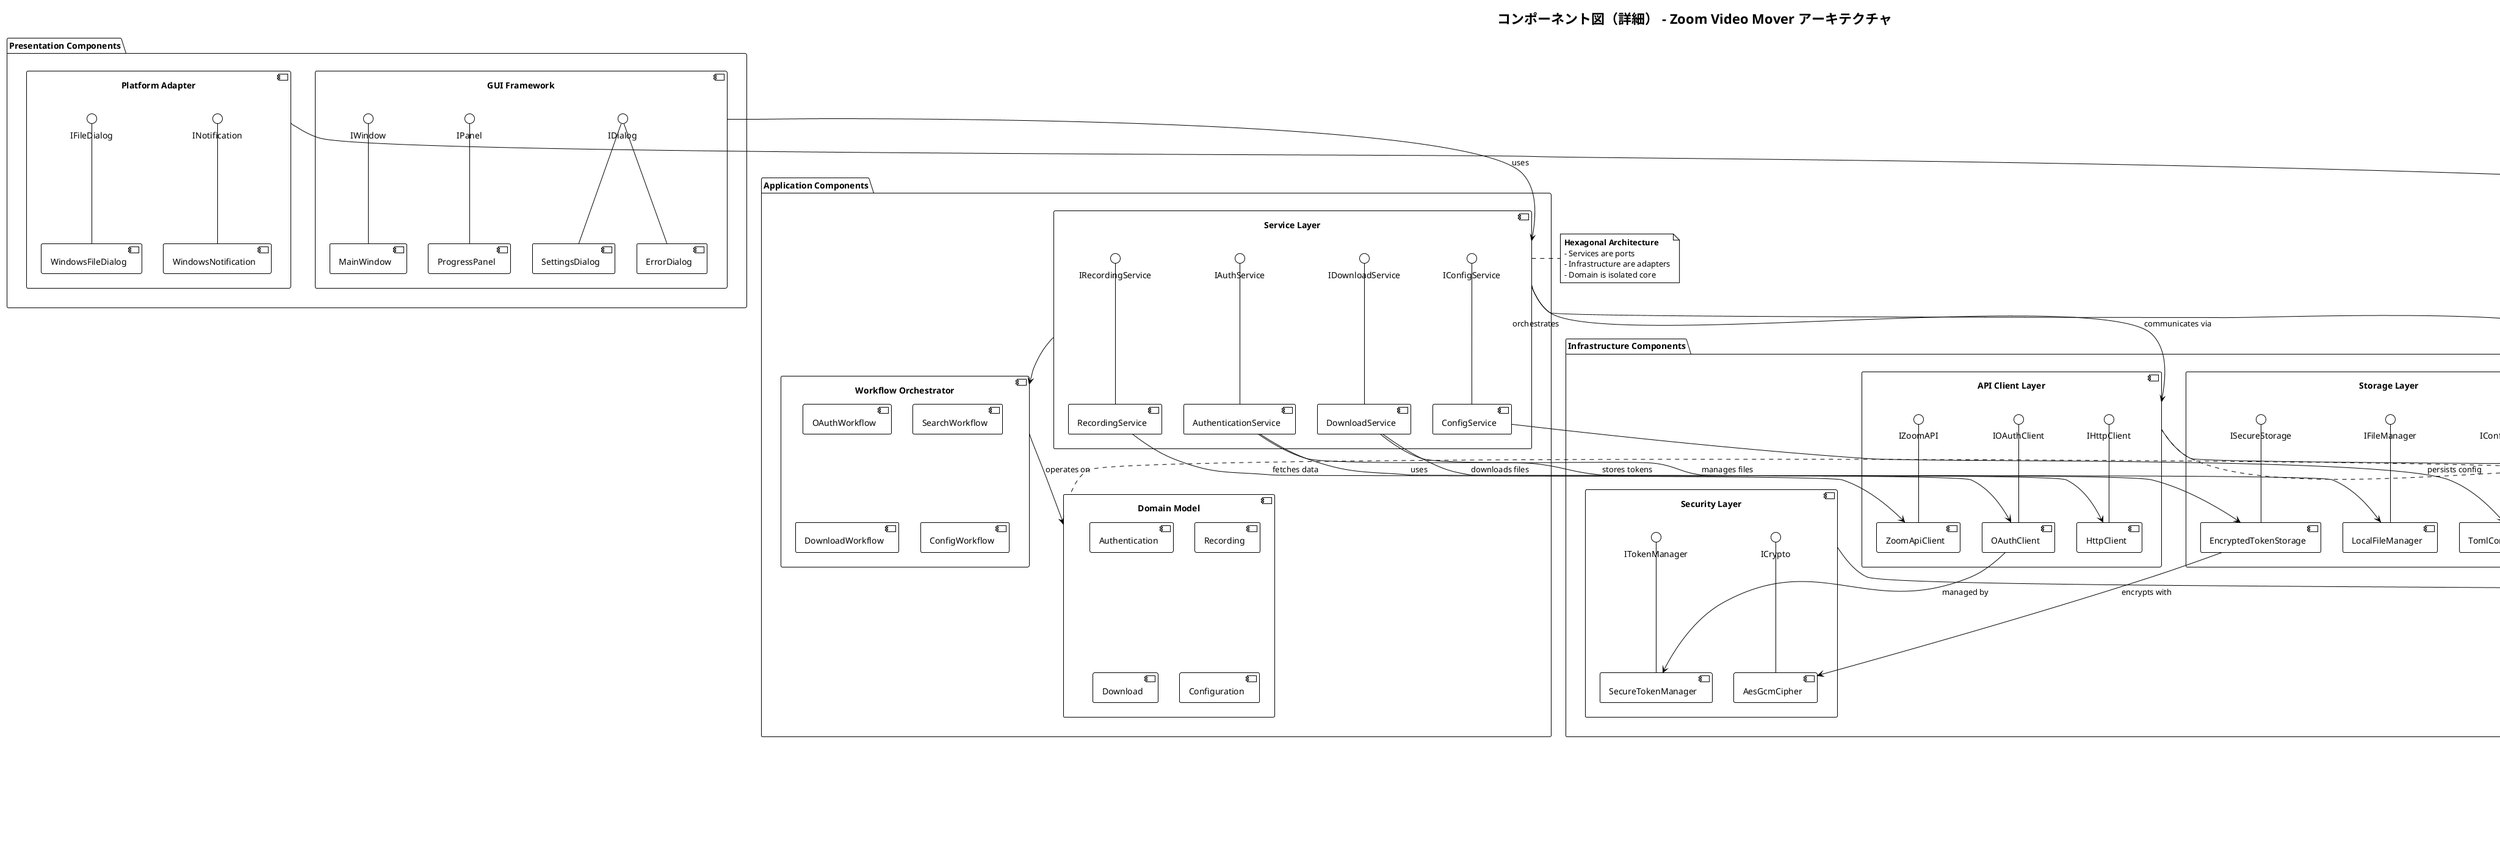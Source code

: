 @startuml DetailedComponentDiagram
!theme plain
title コンポーネント図（詳細） - Zoom Video Mover アーキテクチャ

package "Presentation Components" {
  component "GUI Framework" as GUI {
    interface "IWindow" as IWindow
    interface "IDialog" as IDialog
    interface "IPanel" as IPanel
    
    component "MainWindow" as MainWin
    component "SettingsDialog" as Settings
    component "ProgressPanel" as Progress
    component "ErrorDialog" as Error
    
    MainWin -up- IWindow
    Settings -up- IDialog
    Progress -up- IPanel
    Error -up- IDialog
  }
  
  component "Platform Adapter" as Platform {
    interface "IFileDialog" as IFileDialog
    interface "INotification" as INotification
    
    component "WindowsFileDialog" as WinFileDialog
    component "WindowsNotification" as WinNotification
    
    WinFileDialog -up- IFileDialog
    WinNotification -up- INotification
  }
}

package "Application Components" {
  component "Service Layer" as Services {
    interface "IAuthService" as IAuthService
    interface "IRecordingService" as IRecordingService
    interface "IDownloadService" as IDownloadService
    interface "IConfigService" as IConfigService
    
    component "AuthenticationService" as AuthSvc
    component "RecordingService" as RecSvc
    component "DownloadService" as DlSvc
    component "ConfigService" as CfgSvc
    
    AuthSvc -up- IAuthService
    RecSvc -up- IRecordingService
    DlSvc -up- IDownloadService
    CfgSvc -up- IConfigService
  }
  
  component "Workflow Orchestrator" as Workflows {
    component "OAuthWorkflow" as OAuthWF
    component "SearchWorkflow" as SearchWF
    component "DownloadWorkflow" as DownloadWF
    component "ConfigWorkflow" as ConfigWF
  }
  
  component "Domain Model" as Domain {
    component "Authentication" as AuthDomain
    component "Recording" as RecDomain
    component "Download" as DlDomain
    component "Configuration" as CfgDomain
  }
}

package "Infrastructure Components" {
  component "API Client Layer" as APIClients {
    interface "IZoomAPI" as IZoomAPI
    interface "IOAuthClient" as IOAuthClient
    interface "IHttpClient" as IHttpClient
    
    component "ZoomApiClient" as ZoomAPI
    component "OAuthClient" as OAuth
    component "HttpClient" as Http
    
    ZoomAPI -up- IZoomAPI
    OAuth -up- IOAuthClient
    Http -up- IHttpClient
  }
  
  component "Storage Layer" as Storage {
    interface "IConfigRepository" as IConfigRepo
    interface "ISecureStorage" as ISecureStorage
    interface "IFileManager" as IFileManager
    
    component "TomlConfigRepository" as TomlRepo
    component "EncryptedTokenStorage" as TokenStorage
    component "LocalFileManager" as FileManager
    
    TomlRepo -up- IConfigRepo
    TokenStorage -up- ISecureStorage
    FileManager -up- IFileManager
  }
  
  component "Security Layer" as Security {
    interface "ICrypto" as ICrypto
    interface "ITokenManager" as ITokenManager
    
    component "AesGcmCipher" as Cipher
    component "SecureTokenManager" as TokenMgr
    
    Cipher -up- ICrypto
    TokenMgr -up- ITokenManager
  }
}

package "External Interfaces" {
  component "Zoom Cloud Platform" as ZoomCloud {
    interface "OAuth Server" as OAuthServer
    interface "Recording API" as RecordingAPI
    interface "Download Endpoint" as DownloadEndpoint
  }
  
  component "Operating System" as OS {
    interface "File System" as FileSystem
    interface "Network Stack" as Network
    interface "Crypto Provider" as CryptoProvider
  }
}

' コンポーネント間依存関係
GUI --> Services : "uses"
Platform --> OS : "adapts"
Services --> Workflows : "orchestrates"
Workflows --> Domain : "operates on"
Services --> APIClients : "communicates via"
Services --> Storage : "persists with"
APIClients --> ZoomCloud : "connects to"
Storage --> OS : "uses"
Security --> OS : "uses"

' 詳細な依存関係
AuthSvc --> OAuth : "uses"
AuthSvc --> TokenStorage : "stores tokens"
RecSvc --> ZoomAPI : "fetches data"
DlSvc --> Http : "downloads files"
DlSvc --> FileManager : "manages files"
CfgSvc --> TomlRepo : "persists config"

' セキュリティ依存
TokenStorage --> Cipher : "encrypts with"
OAuth --> TokenMgr : "managed by"

' ポート・アダプターパターン
note right of Services
  **Hexagonal Architecture**
  - Services are ports
  - Infrastructure are adapters
  - Domain is isolated core
end note

note left of Domain
  **Domain Independence**
  - No external dependencies
  - Pure business logic
  - Technology agnostic
end note

' 品質属性
note bottom of APIClients
  **Quality Attributes:**
  - Rate Limiting: 10 req/sec
  - Retry Strategy: Exponential backoff
  - Circuit Breaker: Fail fast
  - Timeout: 30s per request
end note

note bottom of Storage
  **Quality Attributes:**
  - Encryption: AES-256-GCM
  - Atomic Operations: TOML transactions
  - Backup: Config versioning
  - Performance: Lazy loading
end note

@enduml